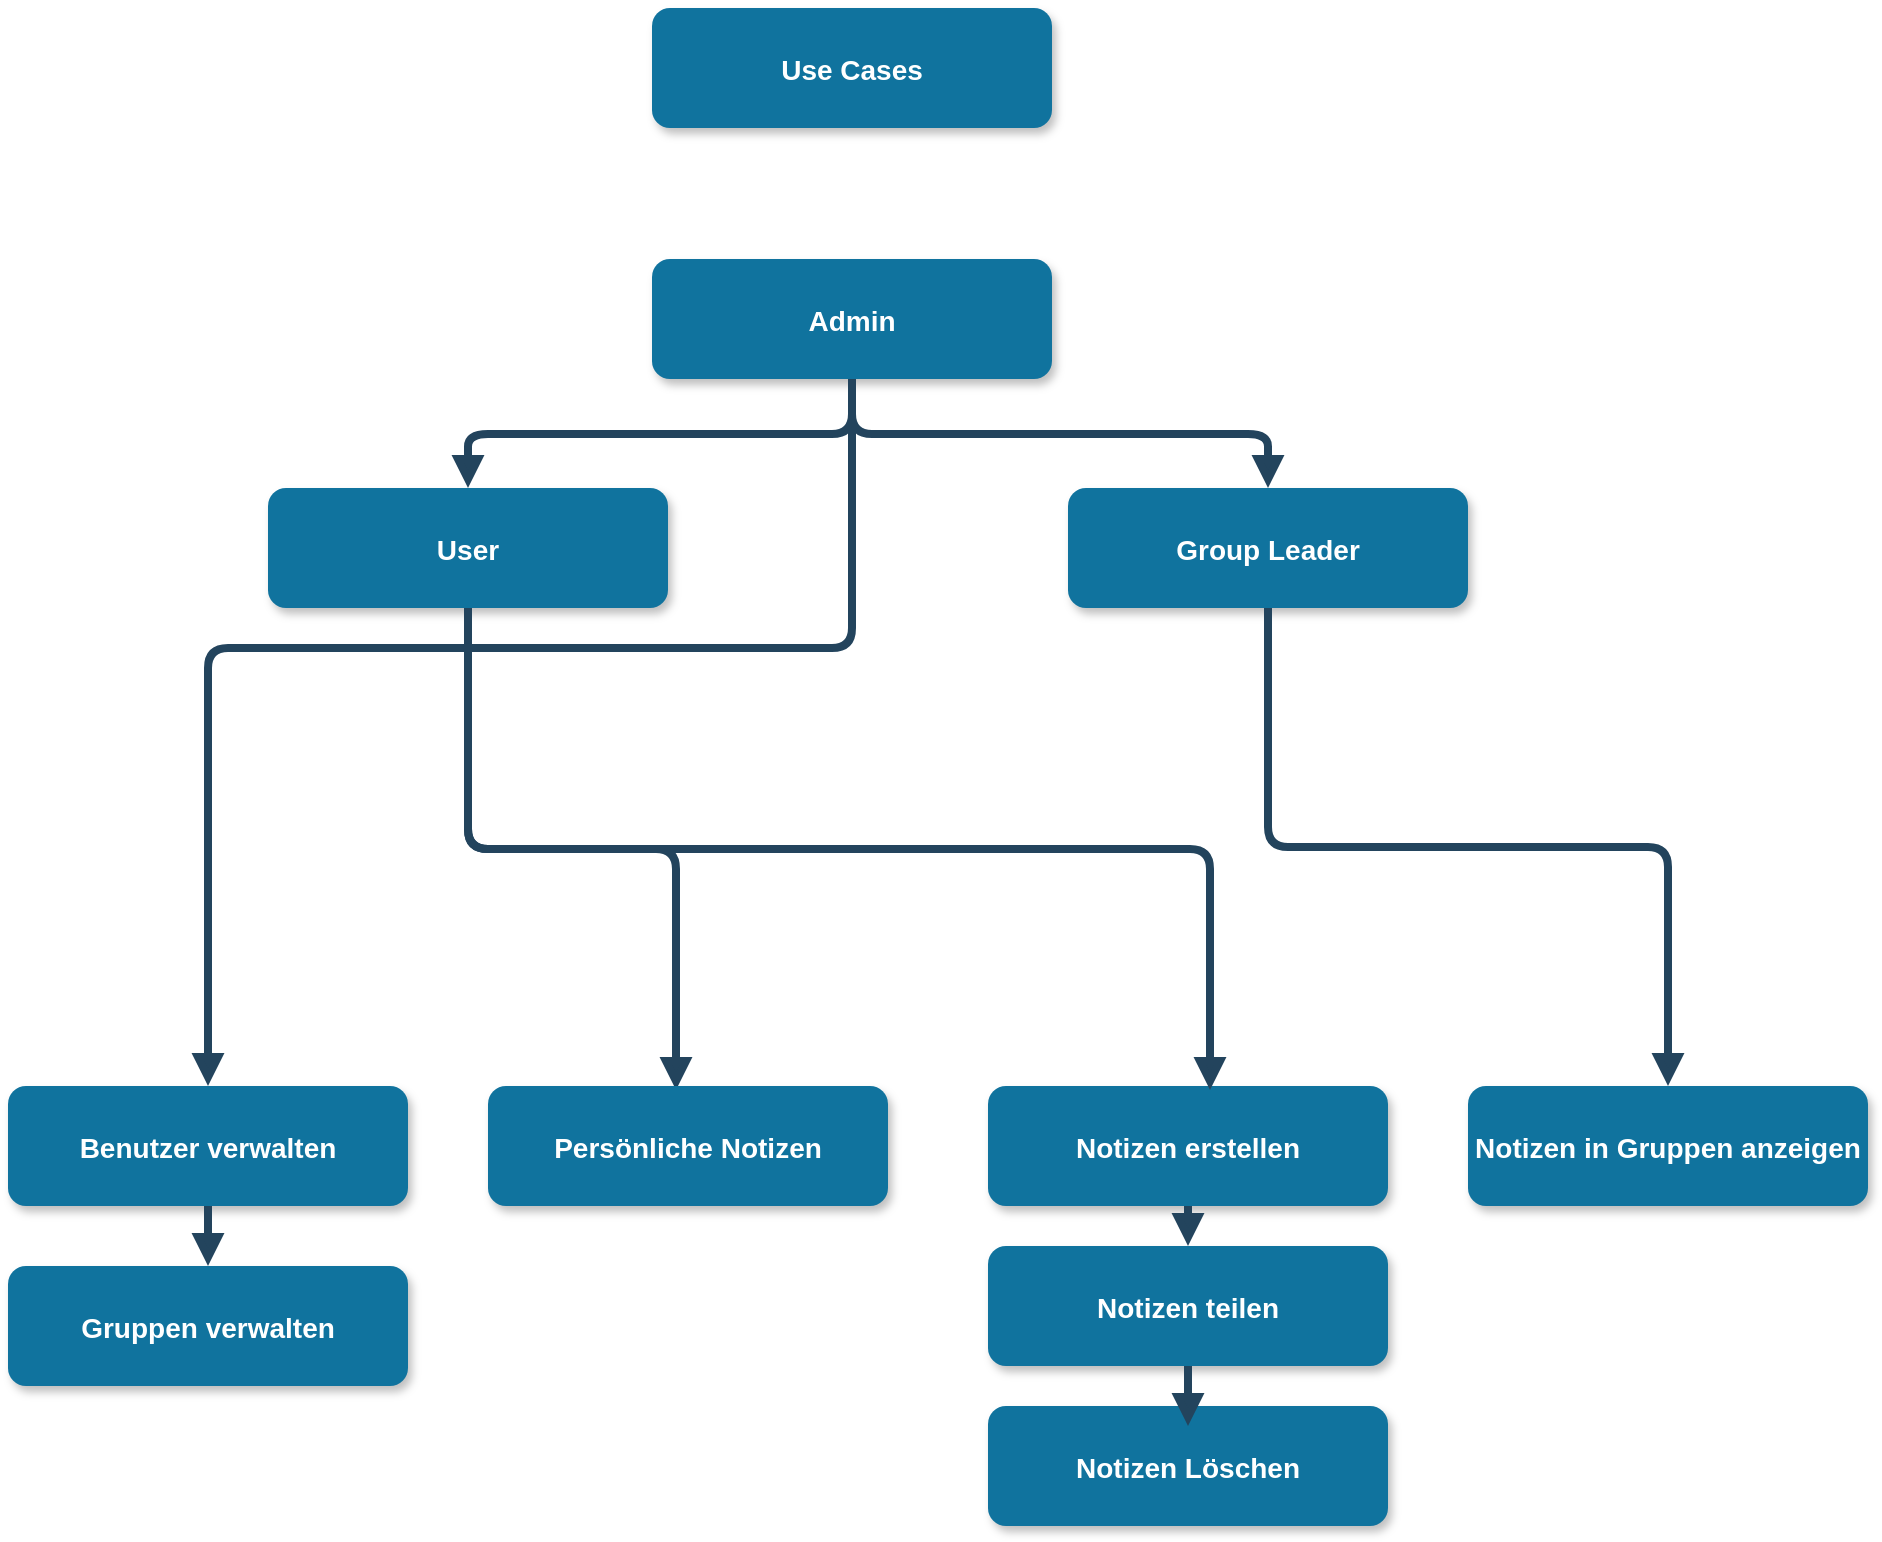 <mxfile version="24.8.6">
  <diagram name="Page-1" id="97916047-d0de-89f5-080d-49f4d83e522f">
    <mxGraphModel dx="3458" dy="2210" grid="1" gridSize="10" guides="1" tooltips="1" connect="1" arrows="1" fold="1" page="1" pageScale="1.5" pageWidth="1169" pageHeight="827" background="none" math="0" shadow="0">
      <root>
        <mxCell id="0" />
        <mxCell id="1" parent="0" />
        <mxCell id="2" value="Admin" style="rounded=1;fillColor=#10739E;strokeColor=none;shadow=1;gradientColor=none;fontStyle=1;fontColor=#FFFFFF;fontSize=14;" parent="1" vertex="1">
          <mxGeometry x="672" y="205.5" width="200" height="60" as="geometry" />
        </mxCell>
        <mxCell id="9" value="Benutzer verwalten" style="rounded=1;fillColor=#10739E;strokeColor=none;shadow=1;gradientColor=none;fontStyle=1;fontColor=#FFFFFF;fontSize=14;" parent="1" vertex="1">
          <mxGeometry x="350" y="619" width="200" height="60" as="geometry" />
        </mxCell>
        <mxCell id="10" value="Gruppen verwalten" style="rounded=1;fillColor=#10739E;strokeColor=none;shadow=1;gradientColor=none;fontStyle=1;fontColor=#FFFFFF;fontSize=14;" parent="1" vertex="1">
          <mxGeometry x="350" y="709" width="200" height="60" as="geometry" />
        </mxCell>
        <mxCell id="11" value="Notizen Löschen" style="rounded=1;fillColor=#10739E;strokeColor=none;shadow=1;gradientColor=none;fontStyle=1;fontColor=#FFFFFF;fontSize=14;" parent="1" vertex="1">
          <mxGeometry x="840" y="779" width="200" height="60" as="geometry" />
        </mxCell>
        <mxCell id="27" value="User" style="rounded=1;fillColor=#10739E;strokeColor=none;shadow=1;gradientColor=none;fontStyle=1;fontColor=#FFFFFF;fontSize=14;" parent="1" vertex="1">
          <mxGeometry x="480" y="320" width="200" height="60" as="geometry" />
        </mxCell>
        <mxCell id="29" value="" style="edgeStyle=elbowEdgeStyle;elbow=vertical;strokeWidth=4;endArrow=block;endFill=1;fontStyle=1;strokeColor=#23445D;" parent="1" source="2" target="27" edge="1">
          <mxGeometry x="22" y="165.5" width="100" height="100" as="geometry">
            <mxPoint x="22" y="265.5" as="sourcePoint" />
            <mxPoint x="772" y="345.5" as="targetPoint" />
          </mxGeometry>
        </mxCell>
        <mxCell id="30" value="" style="edgeStyle=elbowEdgeStyle;elbow=vertical;strokeWidth=4;endArrow=block;endFill=1;fontStyle=1;strokeColor=#23445D;exitX=0.5;exitY=1;exitDx=0;exitDy=0;entryX=0.47;entryY=0.033;entryDx=0;entryDy=0;entryPerimeter=0;" parent="1" source="27" target="MxWbC06eTIprp8TLOBbo-61" edge="1">
          <mxGeometry x="22" y="165.5" width="100" height="100" as="geometry">
            <mxPoint x="920" y="730" as="sourcePoint" />
            <mxPoint x="980" y="440" as="targetPoint" />
          </mxGeometry>
        </mxCell>
        <mxCell id="39" value="" style="edgeStyle=elbowEdgeStyle;elbow=vertical;strokeWidth=4;endArrow=block;endFill=1;fontStyle=1;strokeColor=#23445D;" parent="1" source="9" target="10" edge="1">
          <mxGeometry x="62" y="175.5" width="100" height="100" as="geometry">
            <mxPoint x="300" y="269" as="sourcePoint" />
            <mxPoint x="400" y="169" as="targetPoint" />
          </mxGeometry>
        </mxCell>
        <mxCell id="MxWbC06eTIprp8TLOBbo-55" value="Group Leader" style="rounded=1;fillColor=#10739E;strokeColor=none;shadow=1;gradientColor=none;fontStyle=1;fontColor=#FFFFFF;fontSize=14;" vertex="1" parent="1">
          <mxGeometry x="880" y="320" width="200" height="60" as="geometry" />
        </mxCell>
        <mxCell id="MxWbC06eTIprp8TLOBbo-56" value="" style="edgeStyle=elbowEdgeStyle;elbow=vertical;strokeWidth=4;endArrow=block;endFill=1;fontStyle=1;strokeColor=#23445D;entryX=0.5;entryY=0;entryDx=0;entryDy=0;exitX=0.5;exitY=1;exitDx=0;exitDy=0;" edge="1" parent="1" source="2" target="MxWbC06eTIprp8TLOBbo-55">
          <mxGeometry x="22" y="165.5" width="100" height="100" as="geometry">
            <mxPoint x="782" y="276" as="sourcePoint" />
            <mxPoint x="930" y="330" as="targetPoint" />
          </mxGeometry>
        </mxCell>
        <mxCell id="MxWbC06eTIprp8TLOBbo-57" value="Use Cases" style="rounded=1;fillColor=#10739E;strokeColor=none;shadow=1;gradientColor=none;fontStyle=1;fontColor=#FFFFFF;fontSize=14;" vertex="1" parent="1">
          <mxGeometry x="672" y="80" width="200" height="60" as="geometry" />
        </mxCell>
        <mxCell id="MxWbC06eTIprp8TLOBbo-59" value="Notizen erstellen" style="rounded=1;fillColor=#10739E;strokeColor=none;shadow=1;gradientColor=none;fontStyle=1;fontColor=#FFFFFF;fontSize=14;" vertex="1" parent="1">
          <mxGeometry x="840" y="619" width="200" height="60" as="geometry" />
        </mxCell>
        <mxCell id="MxWbC06eTIprp8TLOBbo-60" value="Notizen teilen" style="rounded=1;fillColor=#10739E;strokeColor=none;shadow=1;gradientColor=none;fontStyle=1;fontColor=#FFFFFF;fontSize=14;" vertex="1" parent="1">
          <mxGeometry x="840" y="699" width="200" height="60" as="geometry" />
        </mxCell>
        <mxCell id="MxWbC06eTIprp8TLOBbo-61" value="Persönliche Notizen" style="rounded=1;fillColor=#10739E;strokeColor=none;shadow=1;gradientColor=none;fontStyle=1;fontColor=#FFFFFF;fontSize=14;" vertex="1" parent="1">
          <mxGeometry x="590" y="619" width="200" height="60" as="geometry" />
        </mxCell>
        <mxCell id="MxWbC06eTIprp8TLOBbo-62" value="Notizen in Gruppen anzeigen" style="rounded=1;fillColor=#10739E;strokeColor=none;shadow=1;gradientColor=none;fontStyle=1;fontColor=#FFFFFF;fontSize=14;" vertex="1" parent="1">
          <mxGeometry x="1080" y="619" width="200" height="60" as="geometry" />
        </mxCell>
        <mxCell id="MxWbC06eTIprp8TLOBbo-64" value="" style="edgeStyle=elbowEdgeStyle;elbow=vertical;strokeWidth=4;endArrow=block;endFill=1;fontStyle=1;strokeColor=#23445D;" edge="1" parent="1" source="MxWbC06eTIprp8TLOBbo-59" target="MxWbC06eTIprp8TLOBbo-60">
          <mxGeometry x="62" y="165.5" width="100" height="100" as="geometry">
            <mxPoint x="620" y="259" as="sourcePoint" />
            <mxPoint x="720" y="159" as="targetPoint" />
          </mxGeometry>
        </mxCell>
        <mxCell id="MxWbC06eTIprp8TLOBbo-65" value="" style="edgeStyle=elbowEdgeStyle;elbow=vertical;strokeWidth=4;endArrow=block;endFill=1;fontStyle=1;strokeColor=#23445D;" edge="1" parent="1" source="MxWbC06eTIprp8TLOBbo-60">
          <mxGeometry x="62" y="175.5" width="100" height="100" as="geometry">
            <mxPoint x="620" y="269" as="sourcePoint" />
            <mxPoint x="940" y="789" as="targetPoint" />
          </mxGeometry>
        </mxCell>
        <mxCell id="MxWbC06eTIprp8TLOBbo-70" value="" style="edgeStyle=elbowEdgeStyle;elbow=vertical;strokeWidth=4;endArrow=block;endFill=1;fontStyle=1;strokeColor=#23445D;entryX=0.555;entryY=0.033;entryDx=0;entryDy=0;entryPerimeter=0;exitX=0.5;exitY=1;exitDx=0;exitDy=0;" edge="1" parent="1" source="27" target="MxWbC06eTIprp8TLOBbo-59">
          <mxGeometry x="22" y="165.5" width="100" height="100" as="geometry">
            <mxPoint x="630" y="420" as="sourcePoint" />
            <mxPoint x="704" y="582" as="targetPoint" />
          </mxGeometry>
        </mxCell>
        <mxCell id="MxWbC06eTIprp8TLOBbo-71" value="" style="edgeStyle=elbowEdgeStyle;elbow=vertical;strokeWidth=4;endArrow=block;endFill=1;fontStyle=1;strokeColor=#23445D;exitX=0.5;exitY=1;exitDx=0;exitDy=0;entryX=0.5;entryY=0;entryDx=0;entryDy=0;" edge="1" parent="1" source="MxWbC06eTIprp8TLOBbo-55" target="MxWbC06eTIprp8TLOBbo-62">
          <mxGeometry x="22" y="165.5" width="100" height="100" as="geometry">
            <mxPoint x="610" y="410" as="sourcePoint" />
            <mxPoint x="714" y="592" as="targetPoint" />
          </mxGeometry>
        </mxCell>
        <mxCell id="MxWbC06eTIprp8TLOBbo-72" value="" style="edgeStyle=elbowEdgeStyle;elbow=vertical;strokeWidth=4;endArrow=block;endFill=1;fontStyle=1;strokeColor=#23445D;exitX=0.5;exitY=1;exitDx=0;exitDy=0;entryX=0.5;entryY=0;entryDx=0;entryDy=0;" edge="1" parent="1" source="2" target="9">
          <mxGeometry x="22" y="165.5" width="100" height="100" as="geometry">
            <mxPoint x="620" y="420" as="sourcePoint" />
            <mxPoint x="724" y="602" as="targetPoint" />
            <Array as="points">
              <mxPoint x="610" y="400" />
            </Array>
          </mxGeometry>
        </mxCell>
      </root>
    </mxGraphModel>
  </diagram>
</mxfile>
